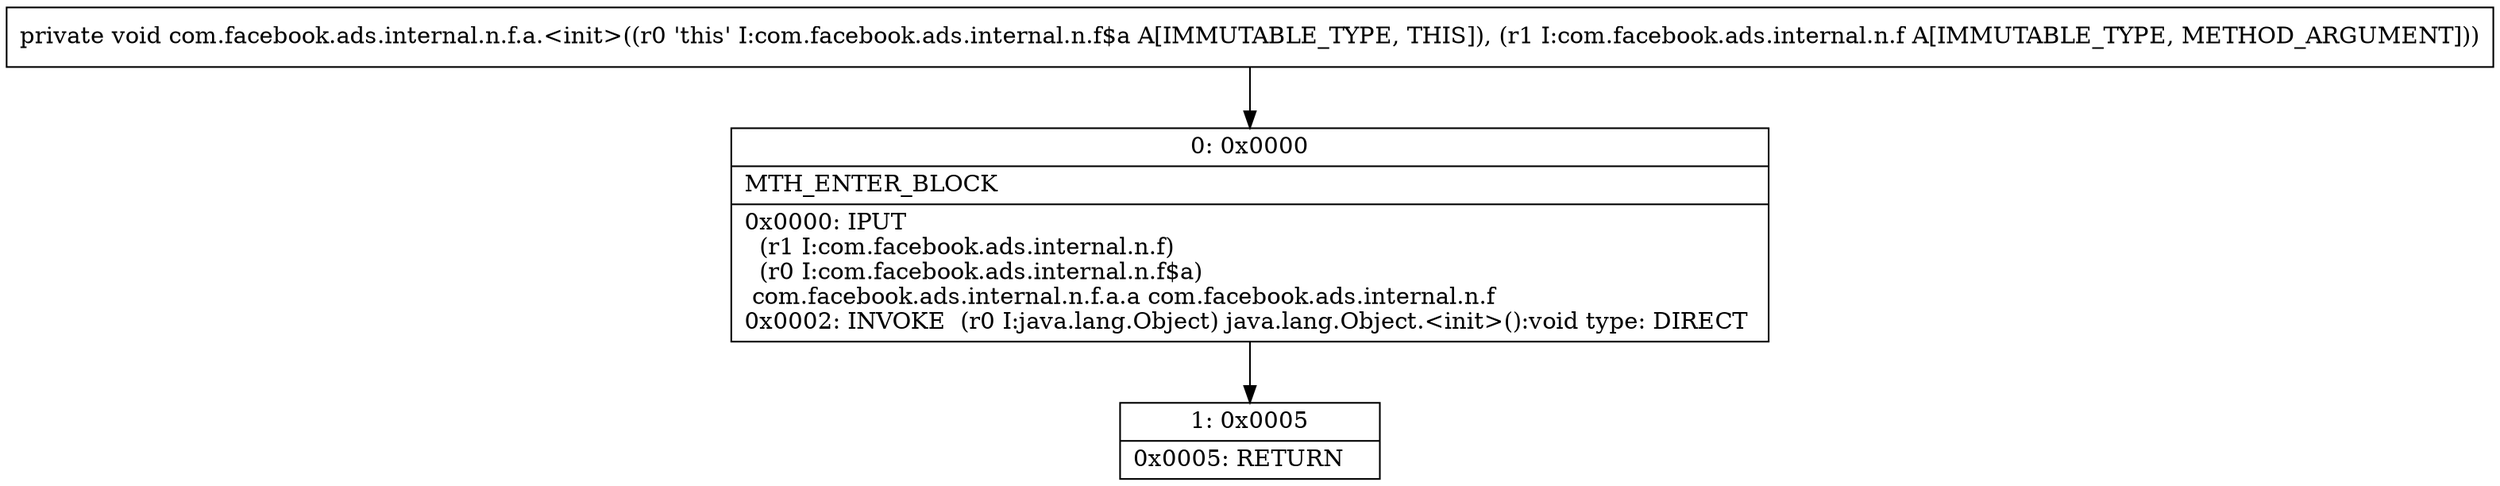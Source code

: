 digraph "CFG forcom.facebook.ads.internal.n.f.a.\<init\>(Lcom\/facebook\/ads\/internal\/n\/f;)V" {
Node_0 [shape=record,label="{0\:\ 0x0000|MTH_ENTER_BLOCK\l|0x0000: IPUT  \l  (r1 I:com.facebook.ads.internal.n.f)\l  (r0 I:com.facebook.ads.internal.n.f$a)\l com.facebook.ads.internal.n.f.a.a com.facebook.ads.internal.n.f \l0x0002: INVOKE  (r0 I:java.lang.Object) java.lang.Object.\<init\>():void type: DIRECT \l}"];
Node_1 [shape=record,label="{1\:\ 0x0005|0x0005: RETURN   \l}"];
MethodNode[shape=record,label="{private void com.facebook.ads.internal.n.f.a.\<init\>((r0 'this' I:com.facebook.ads.internal.n.f$a A[IMMUTABLE_TYPE, THIS]), (r1 I:com.facebook.ads.internal.n.f A[IMMUTABLE_TYPE, METHOD_ARGUMENT])) }"];
MethodNode -> Node_0;
Node_0 -> Node_1;
}

